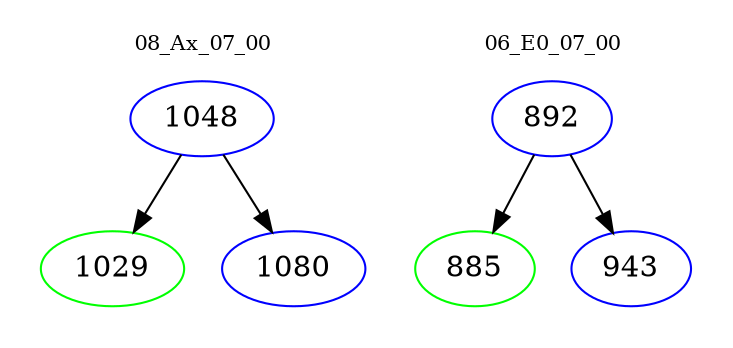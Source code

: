 digraph{
subgraph cluster_0 {
color = white
label = "08_Ax_07_00";
fontsize=10;
T0_1048 [label="1048", color="blue"]
T0_1048 -> T0_1029 [color="black"]
T0_1029 [label="1029", color="green"]
T0_1048 -> T0_1080 [color="black"]
T0_1080 [label="1080", color="blue"]
}
subgraph cluster_1 {
color = white
label = "06_E0_07_00";
fontsize=10;
T1_892 [label="892", color="blue"]
T1_892 -> T1_885 [color="black"]
T1_885 [label="885", color="green"]
T1_892 -> T1_943 [color="black"]
T1_943 [label="943", color="blue"]
}
}
